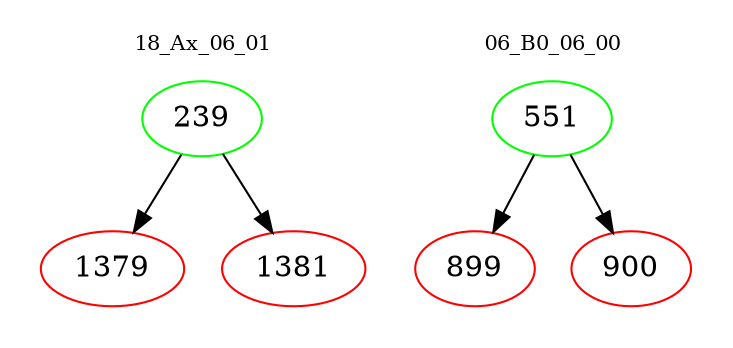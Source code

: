 digraph{
subgraph cluster_0 {
color = white
label = "18_Ax_06_01";
fontsize=10;
T0_239 [label="239", color="green"]
T0_239 -> T0_1379 [color="black"]
T0_1379 [label="1379", color="red"]
T0_239 -> T0_1381 [color="black"]
T0_1381 [label="1381", color="red"]
}
subgraph cluster_1 {
color = white
label = "06_B0_06_00";
fontsize=10;
T1_551 [label="551", color="green"]
T1_551 -> T1_899 [color="black"]
T1_899 [label="899", color="red"]
T1_551 -> T1_900 [color="black"]
T1_900 [label="900", color="red"]
}
}
